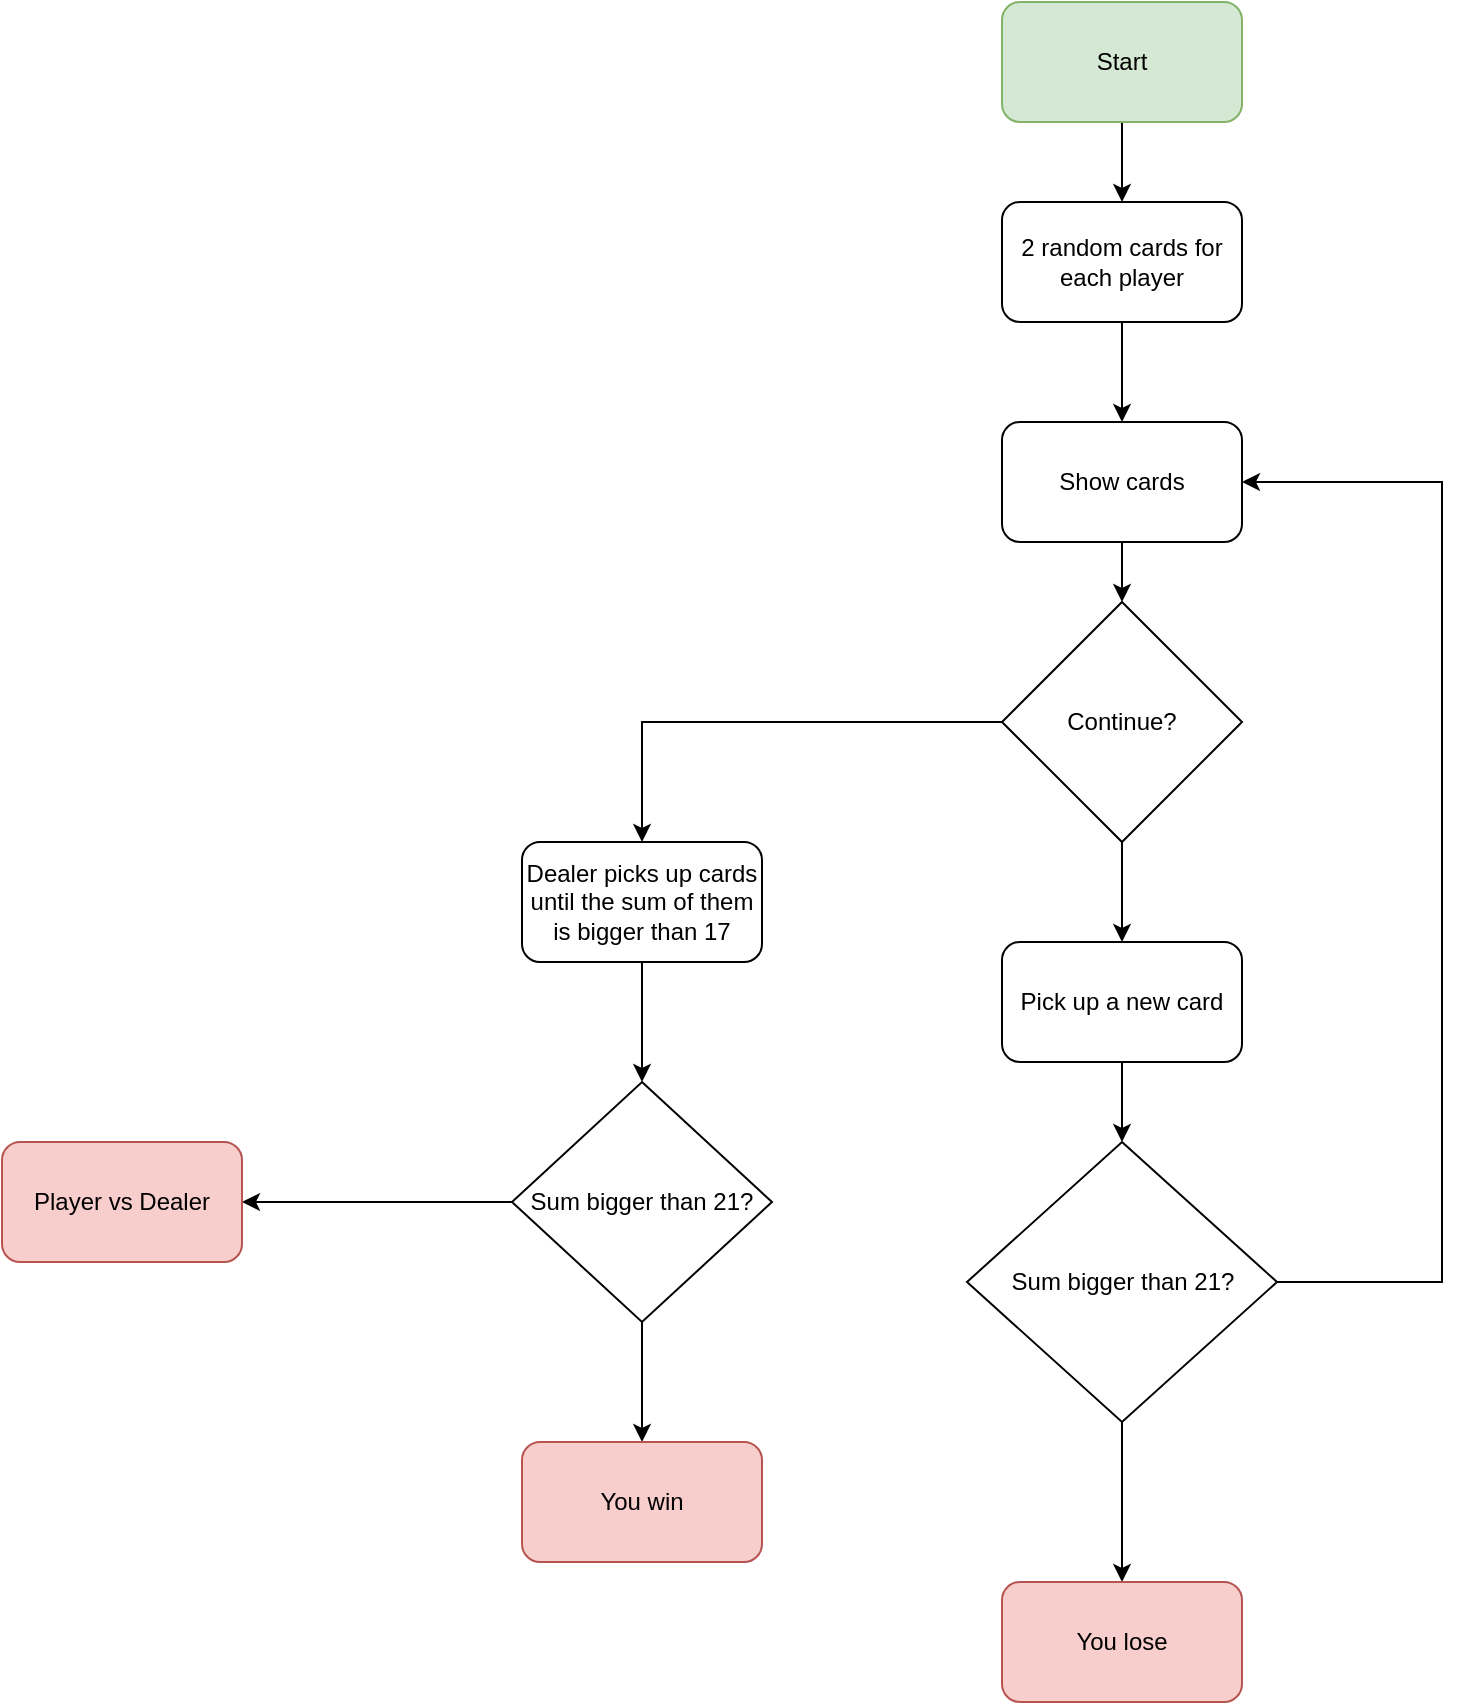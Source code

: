 <mxfile version="17.4.6" type="device"><diagram id="rNIMYJqQ8TQlhbZApXFY" name="Page-1"><mxGraphModel dx="2032" dy="806" grid="1" gridSize="10" guides="1" tooltips="1" connect="1" arrows="1" fold="1" page="1" pageScale="1" pageWidth="850" pageHeight="1100" math="0" shadow="0"><root><mxCell id="0"/><mxCell id="1" parent="0"/><mxCell id="fLcpPgwSwMGdoNmJdzxZ-4" style="edgeStyle=orthogonalEdgeStyle;rounded=0;orthogonalLoop=1;jettySize=auto;html=1;exitX=0.5;exitY=1;exitDx=0;exitDy=0;" edge="1" parent="1" source="fLcpPgwSwMGdoNmJdzxZ-1" target="fLcpPgwSwMGdoNmJdzxZ-2"><mxGeometry relative="1" as="geometry"/></mxCell><mxCell id="fLcpPgwSwMGdoNmJdzxZ-1" value="Start" style="rounded=1;whiteSpace=wrap;html=1;fillColor=#d5e8d4;strokeColor=#82b366;" vertex="1" parent="1"><mxGeometry x="330" y="70" width="120" height="60" as="geometry"/></mxCell><mxCell id="fLcpPgwSwMGdoNmJdzxZ-5" style="edgeStyle=orthogonalEdgeStyle;rounded=0;orthogonalLoop=1;jettySize=auto;html=1;exitX=0.5;exitY=1;exitDx=0;exitDy=0;entryX=0.5;entryY=0;entryDx=0;entryDy=0;" edge="1" parent="1" source="fLcpPgwSwMGdoNmJdzxZ-2" target="fLcpPgwSwMGdoNmJdzxZ-3"><mxGeometry relative="1" as="geometry"/></mxCell><mxCell id="fLcpPgwSwMGdoNmJdzxZ-2" value="2 random cards for each player" style="rounded=1;whiteSpace=wrap;html=1;" vertex="1" parent="1"><mxGeometry x="330" y="170" width="120" height="60" as="geometry"/></mxCell><mxCell id="fLcpPgwSwMGdoNmJdzxZ-9" style="edgeStyle=orthogonalEdgeStyle;rounded=0;orthogonalLoop=1;jettySize=auto;html=1;exitX=0.5;exitY=1;exitDx=0;exitDy=0;" edge="1" parent="1" source="fLcpPgwSwMGdoNmJdzxZ-3" target="fLcpPgwSwMGdoNmJdzxZ-7"><mxGeometry relative="1" as="geometry"/></mxCell><mxCell id="fLcpPgwSwMGdoNmJdzxZ-3" value="Show cards" style="rounded=1;whiteSpace=wrap;html=1;" vertex="1" parent="1"><mxGeometry x="330" y="280" width="120" height="60" as="geometry"/></mxCell><mxCell id="fLcpPgwSwMGdoNmJdzxZ-11" style="edgeStyle=orthogonalEdgeStyle;rounded=0;orthogonalLoop=1;jettySize=auto;html=1;exitX=0.5;exitY=1;exitDx=0;exitDy=0;entryX=0.5;entryY=0;entryDx=0;entryDy=0;" edge="1" parent="1" source="fLcpPgwSwMGdoNmJdzxZ-7" target="fLcpPgwSwMGdoNmJdzxZ-10"><mxGeometry relative="1" as="geometry"/></mxCell><mxCell id="fLcpPgwSwMGdoNmJdzxZ-19" style="edgeStyle=orthogonalEdgeStyle;rounded=0;orthogonalLoop=1;jettySize=auto;html=1;exitX=0;exitY=0.5;exitDx=0;exitDy=0;entryX=0.5;entryY=0;entryDx=0;entryDy=0;" edge="1" parent="1" source="fLcpPgwSwMGdoNmJdzxZ-7" target="fLcpPgwSwMGdoNmJdzxZ-18"><mxGeometry relative="1" as="geometry"/></mxCell><mxCell id="fLcpPgwSwMGdoNmJdzxZ-7" value="Continue?" style="rhombus;whiteSpace=wrap;html=1;" vertex="1" parent="1"><mxGeometry x="330" y="370" width="120" height="120" as="geometry"/></mxCell><mxCell id="fLcpPgwSwMGdoNmJdzxZ-13" style="edgeStyle=orthogonalEdgeStyle;rounded=0;orthogonalLoop=1;jettySize=auto;html=1;exitX=0.5;exitY=1;exitDx=0;exitDy=0;entryX=0.5;entryY=0;entryDx=0;entryDy=0;" edge="1" parent="1" source="fLcpPgwSwMGdoNmJdzxZ-10" target="fLcpPgwSwMGdoNmJdzxZ-12"><mxGeometry relative="1" as="geometry"/></mxCell><mxCell id="fLcpPgwSwMGdoNmJdzxZ-10" value="Pick up a new card" style="rounded=1;whiteSpace=wrap;html=1;" vertex="1" parent="1"><mxGeometry x="330" y="540" width="120" height="60" as="geometry"/></mxCell><mxCell id="fLcpPgwSwMGdoNmJdzxZ-15" style="edgeStyle=orthogonalEdgeStyle;rounded=0;orthogonalLoop=1;jettySize=auto;html=1;exitX=1;exitY=0.5;exitDx=0;exitDy=0;entryX=1;entryY=0.5;entryDx=0;entryDy=0;" edge="1" parent="1" source="fLcpPgwSwMGdoNmJdzxZ-12" target="fLcpPgwSwMGdoNmJdzxZ-3"><mxGeometry relative="1" as="geometry"><Array as="points"><mxPoint x="550" y="710"/><mxPoint x="550" y="310"/></Array></mxGeometry></mxCell><mxCell id="fLcpPgwSwMGdoNmJdzxZ-17" style="edgeStyle=orthogonalEdgeStyle;rounded=0;orthogonalLoop=1;jettySize=auto;html=1;exitX=0.5;exitY=1;exitDx=0;exitDy=0;entryX=0.5;entryY=0;entryDx=0;entryDy=0;" edge="1" parent="1" source="fLcpPgwSwMGdoNmJdzxZ-12" target="fLcpPgwSwMGdoNmJdzxZ-16"><mxGeometry relative="1" as="geometry"/></mxCell><mxCell id="fLcpPgwSwMGdoNmJdzxZ-12" value="Sum bigger than 21?" style="rhombus;whiteSpace=wrap;html=1;" vertex="1" parent="1"><mxGeometry x="312.5" y="640" width="155" height="140" as="geometry"/></mxCell><mxCell id="fLcpPgwSwMGdoNmJdzxZ-16" value="You lose" style="rounded=1;whiteSpace=wrap;html=1;fillColor=#f8cecc;strokeColor=#b85450;" vertex="1" parent="1"><mxGeometry x="330" y="860" width="120" height="60" as="geometry"/></mxCell><mxCell id="fLcpPgwSwMGdoNmJdzxZ-22" style="edgeStyle=orthogonalEdgeStyle;rounded=0;orthogonalLoop=1;jettySize=auto;html=1;exitX=0.5;exitY=1;exitDx=0;exitDy=0;entryX=0.5;entryY=0;entryDx=0;entryDy=0;" edge="1" parent="1" source="fLcpPgwSwMGdoNmJdzxZ-18" target="fLcpPgwSwMGdoNmJdzxZ-20"><mxGeometry relative="1" as="geometry"/></mxCell><mxCell id="fLcpPgwSwMGdoNmJdzxZ-18" value="Dealer picks up cards until the sum of them is bigger than 17" style="rounded=1;whiteSpace=wrap;html=1;" vertex="1" parent="1"><mxGeometry x="90" y="490" width="120" height="60" as="geometry"/></mxCell><mxCell id="fLcpPgwSwMGdoNmJdzxZ-24" style="edgeStyle=orthogonalEdgeStyle;rounded=0;orthogonalLoop=1;jettySize=auto;html=1;exitX=0.5;exitY=1;exitDx=0;exitDy=0;entryX=0.5;entryY=0;entryDx=0;entryDy=0;" edge="1" parent="1" source="fLcpPgwSwMGdoNmJdzxZ-20" target="fLcpPgwSwMGdoNmJdzxZ-23"><mxGeometry relative="1" as="geometry"/></mxCell><mxCell id="fLcpPgwSwMGdoNmJdzxZ-25" style="edgeStyle=orthogonalEdgeStyle;rounded=0;orthogonalLoop=1;jettySize=auto;html=1;exitX=0;exitY=0.5;exitDx=0;exitDy=0;" edge="1" parent="1" source="fLcpPgwSwMGdoNmJdzxZ-20"><mxGeometry relative="1" as="geometry"><mxPoint x="-50" y="670" as="targetPoint"/></mxGeometry></mxCell><mxCell id="fLcpPgwSwMGdoNmJdzxZ-20" value="Sum bigger than 21?" style="rhombus;whiteSpace=wrap;html=1;" vertex="1" parent="1"><mxGeometry x="85" y="610" width="130" height="120" as="geometry"/></mxCell><mxCell id="fLcpPgwSwMGdoNmJdzxZ-23" value="You win" style="rounded=1;whiteSpace=wrap;html=1;fillColor=#f8cecc;strokeColor=#b85450;" vertex="1" parent="1"><mxGeometry x="90" y="790" width="120" height="60" as="geometry"/></mxCell><mxCell id="fLcpPgwSwMGdoNmJdzxZ-26" value="Player vs Dealer" style="rounded=1;whiteSpace=wrap;html=1;fillColor=#f8cecc;strokeColor=#b85450;" vertex="1" parent="1"><mxGeometry x="-170" y="640" width="120" height="60" as="geometry"/></mxCell></root></mxGraphModel></diagram></mxfile>